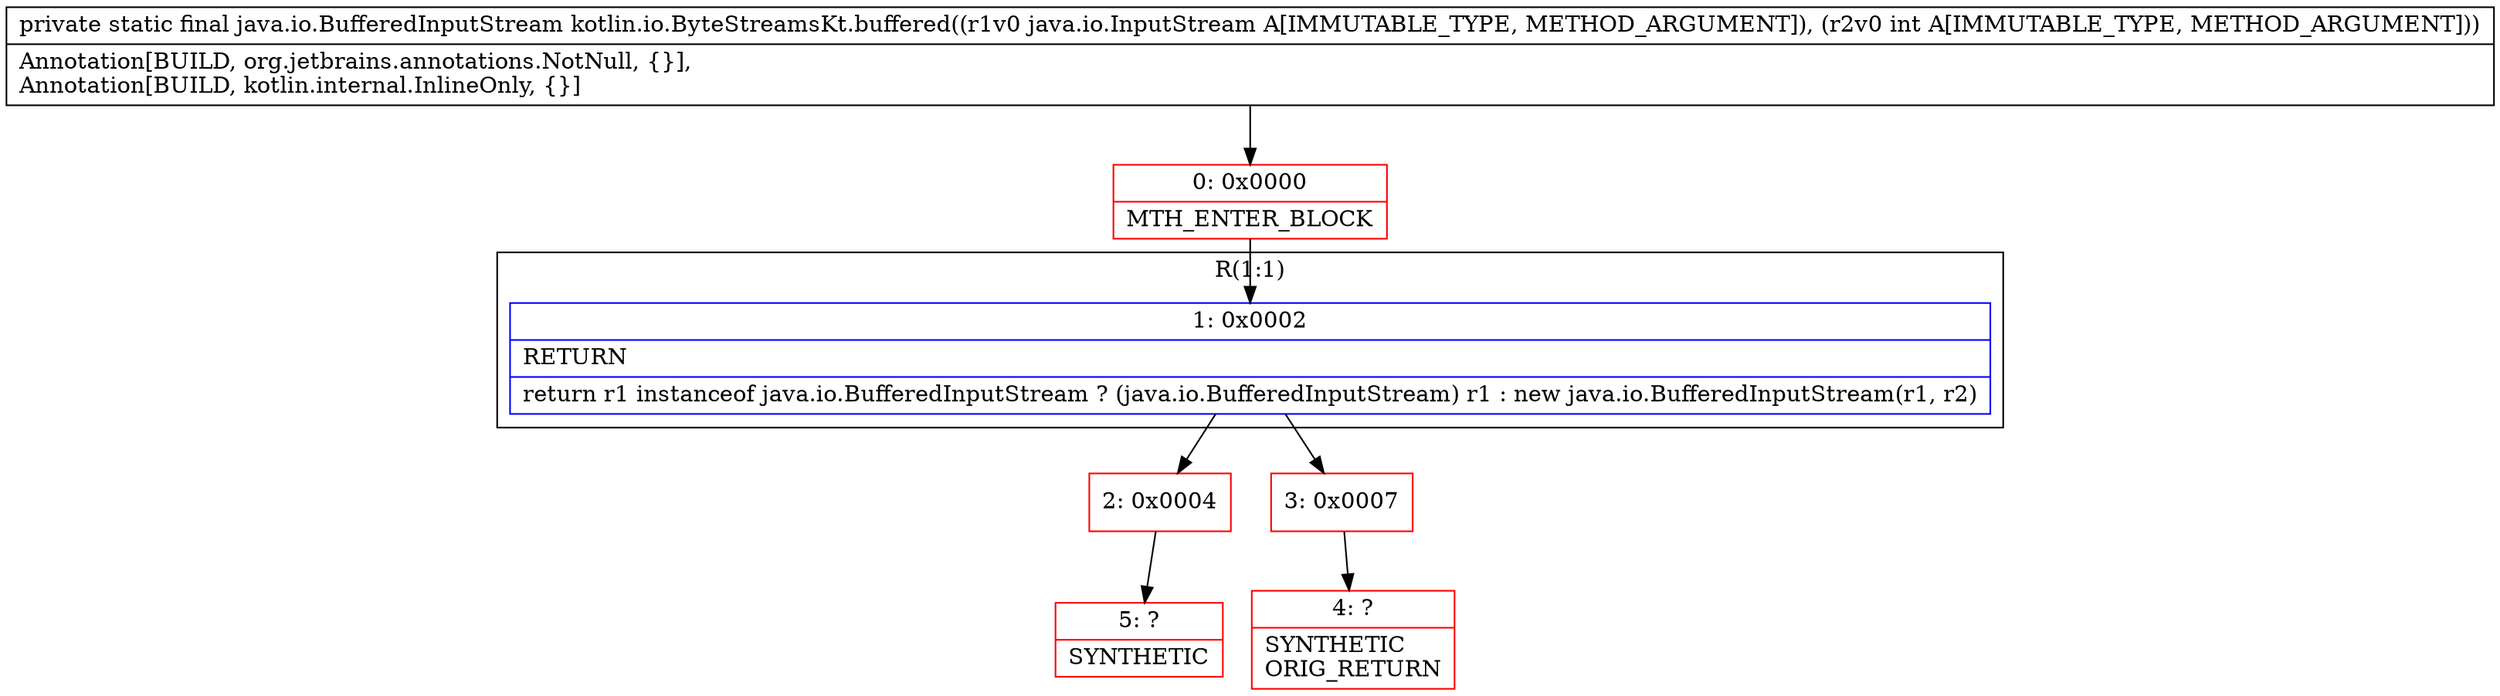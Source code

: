 digraph "CFG forkotlin.io.ByteStreamsKt.buffered(Ljava\/io\/InputStream;I)Ljava\/io\/BufferedInputStream;" {
subgraph cluster_Region_2075211017 {
label = "R(1:1)";
node [shape=record,color=blue];
Node_1 [shape=record,label="{1\:\ 0x0002|RETURN\l|return r1 instanceof java.io.BufferedInputStream ? (java.io.BufferedInputStream) r1 : new java.io.BufferedInputStream(r1, r2)\l}"];
}
Node_0 [shape=record,color=red,label="{0\:\ 0x0000|MTH_ENTER_BLOCK\l}"];
Node_2 [shape=record,color=red,label="{2\:\ 0x0004}"];
Node_3 [shape=record,color=red,label="{3\:\ 0x0007}"];
Node_4 [shape=record,color=red,label="{4\:\ ?|SYNTHETIC\lORIG_RETURN\l}"];
Node_5 [shape=record,color=red,label="{5\:\ ?|SYNTHETIC\l}"];
MethodNode[shape=record,label="{private static final java.io.BufferedInputStream kotlin.io.ByteStreamsKt.buffered((r1v0 java.io.InputStream A[IMMUTABLE_TYPE, METHOD_ARGUMENT]), (r2v0 int A[IMMUTABLE_TYPE, METHOD_ARGUMENT]))  | Annotation[BUILD, org.jetbrains.annotations.NotNull, \{\}], \lAnnotation[BUILD, kotlin.internal.InlineOnly, \{\}]\l}"];
MethodNode -> Node_0;
Node_1 -> Node_2;
Node_1 -> Node_3;
Node_0 -> Node_1;
Node_2 -> Node_5;
Node_3 -> Node_4;
}

